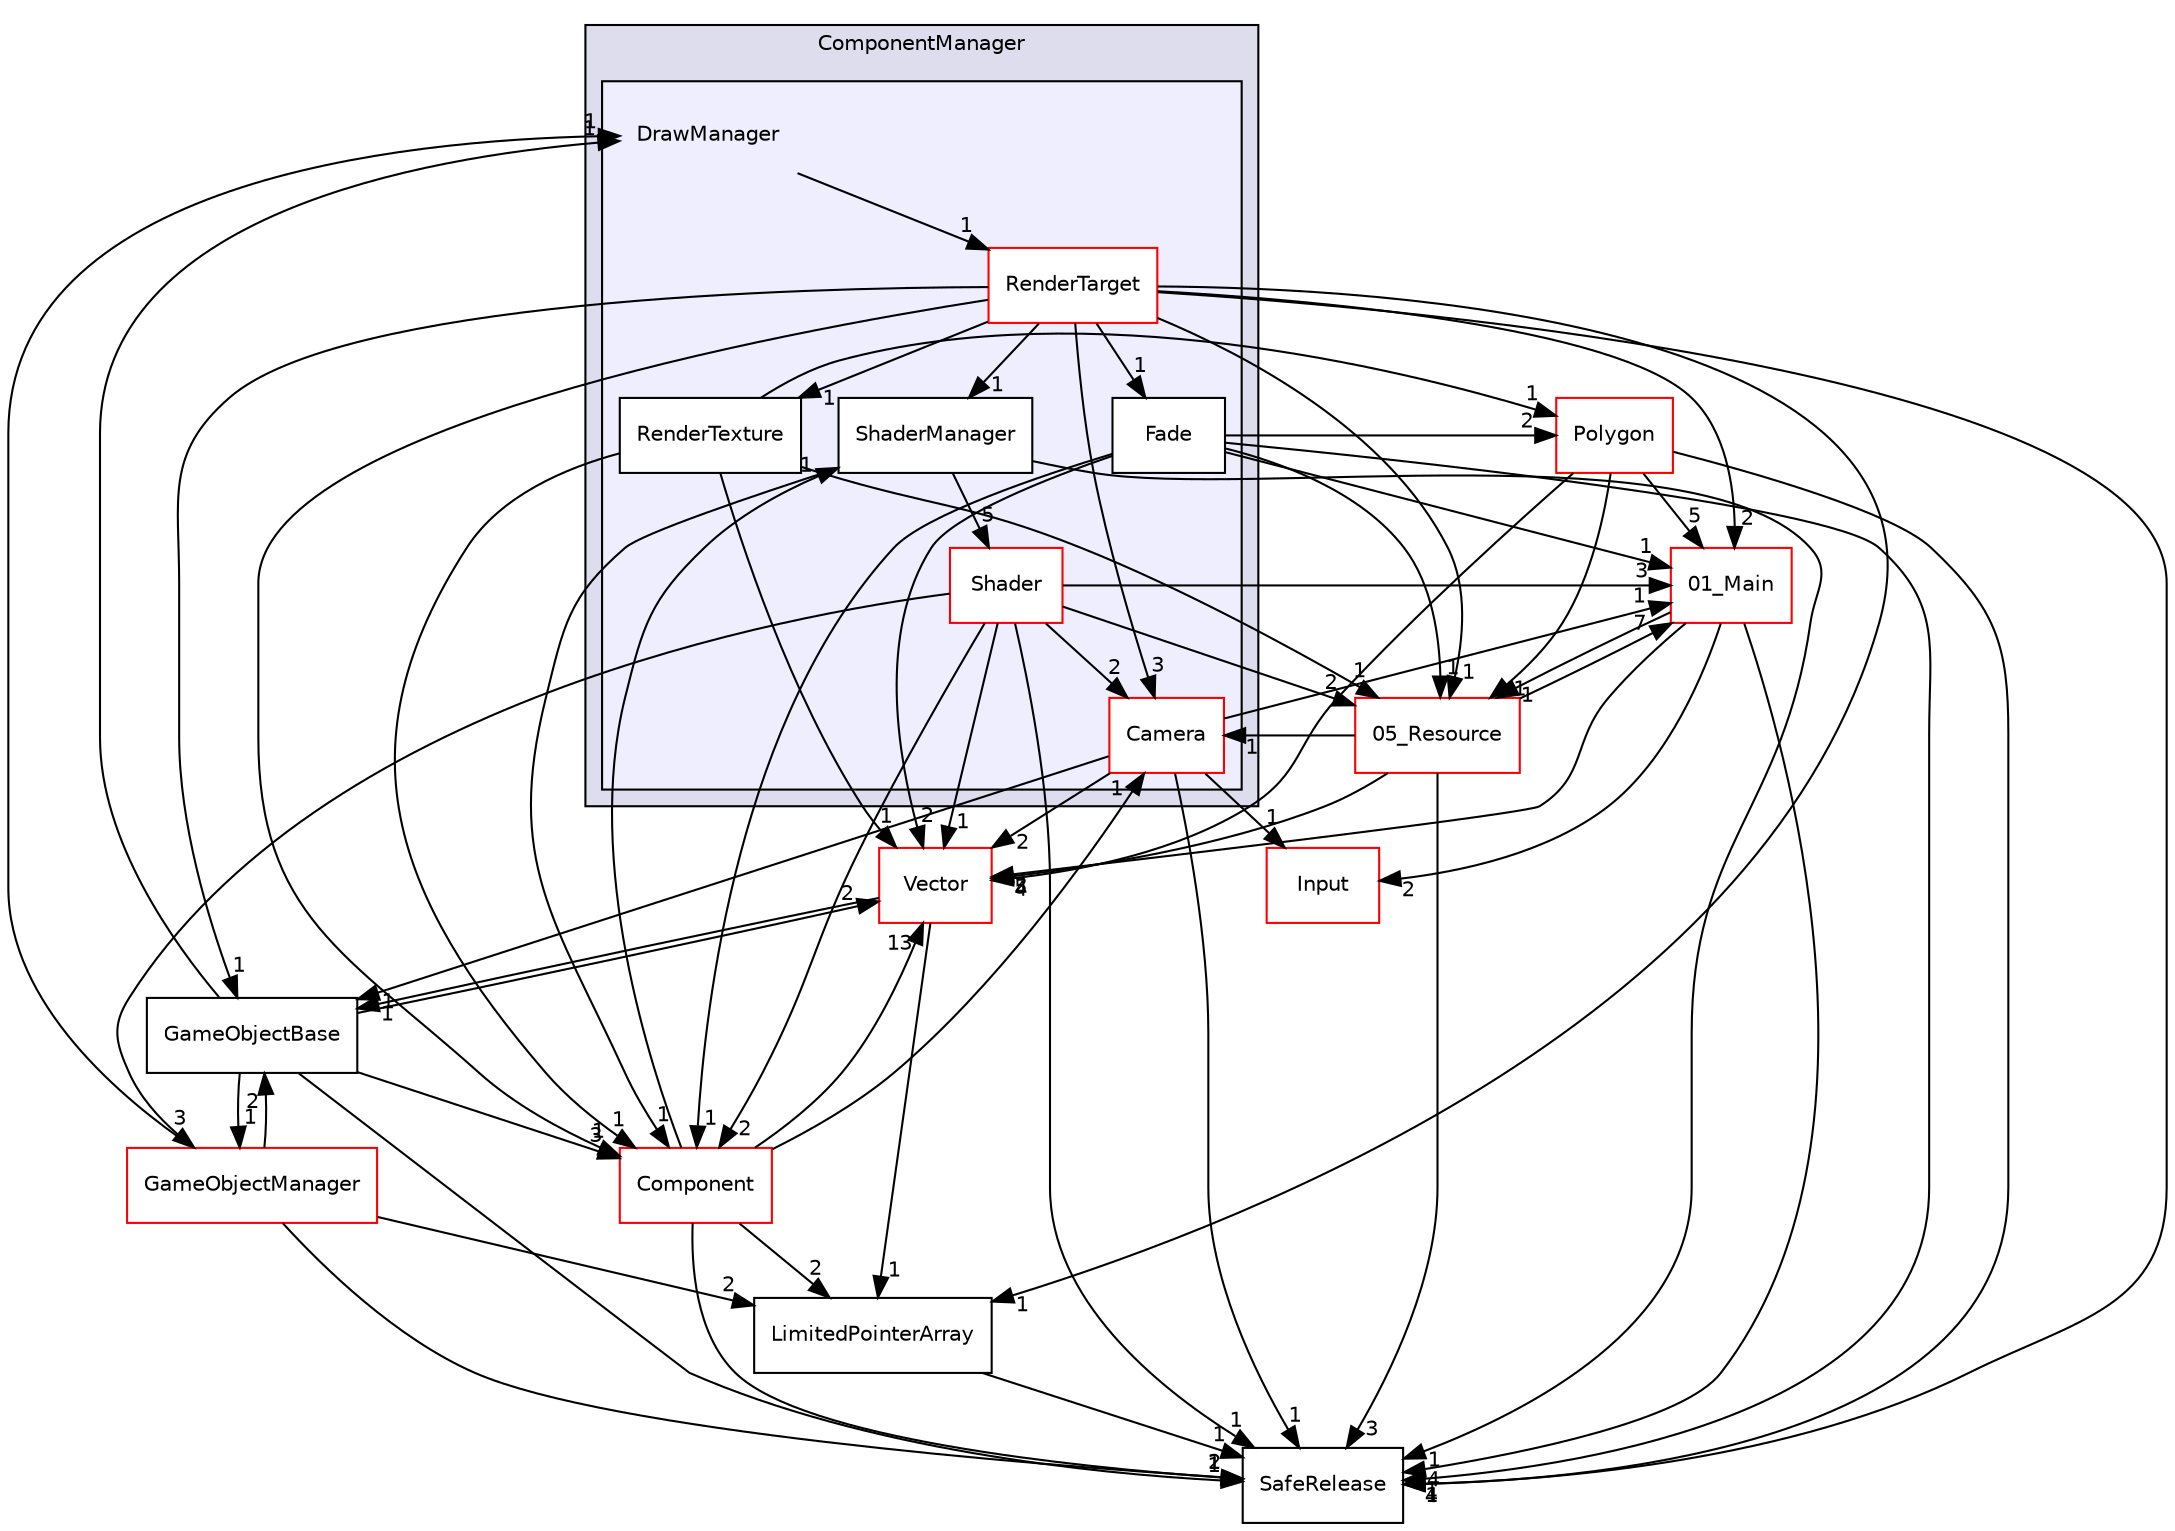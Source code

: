 digraph "C:/HAL/PG関係/03_作成プログラム/03_HAL授業/就職作品/Project/source/04_Tool/ComponentManager/DrawManager" {
  compound=true
  node [ fontsize="10", fontname="Helvetica"];
  edge [ labelfontsize="10", labelfontname="Helvetica"];
  subgraph clusterdir_976dc2bd85357175aa42d597a4624b41 {
    graph [ bgcolor="#ddddee", pencolor="black", label="ComponentManager" fontname="Helvetica", fontsize="10", URL="dir_976dc2bd85357175aa42d597a4624b41.html"]
  subgraph clusterdir_8e678a1fe8c743c8351c848d99f2168d {
    graph [ bgcolor="#eeeeff", pencolor="black", label="" URL="dir_8e678a1fe8c743c8351c848d99f2168d.html"];
    dir_8e678a1fe8c743c8351c848d99f2168d [shape=plaintext label="DrawManager"];
    dir_ad554173507a3b7232f716ccd8a5e193 [shape=box label="Camera" color="red" fillcolor="white" style="filled" URL="dir_ad554173507a3b7232f716ccd8a5e193.html"];
    dir_f1ac416c3fbbb25a8d686271ee61beaf [shape=box label="Fade" color="black" fillcolor="white" style="filled" URL="dir_f1ac416c3fbbb25a8d686271ee61beaf.html"];
    dir_8f1cdd4b3f1d2023b82ed32763610c8a [shape=box label="RenderTarget" color="red" fillcolor="white" style="filled" URL="dir_8f1cdd4b3f1d2023b82ed32763610c8a.html"];
    dir_6aa5dbea7db10bb20bd62536cc707821 [shape=box label="RenderTexture" color="black" fillcolor="white" style="filled" URL="dir_6aa5dbea7db10bb20bd62536cc707821.html"];
    dir_e3df25693722edcb86fe80a2230154c3 [shape=box label="Shader" color="red" fillcolor="white" style="filled" URL="dir_e3df25693722edcb86fe80a2230154c3.html"];
    dir_bf50d02dac483dc23a5db843f4bb2474 [shape=box label="ShaderManager" color="black" fillcolor="white" style="filled" URL="dir_bf50d02dac483dc23a5db843f4bb2474.html"];
  }
  }
  dir_a1f88a59cade3efafd5e98f81c332665 [shape=box label="Input" fillcolor="white" style="filled" color="red" URL="dir_a1f88a59cade3efafd5e98f81c332665.html"];
  dir_0bdd085e94670486122436b1728d6cb5 [shape=box label="SafeRelease" URL="dir_0bdd085e94670486122436b1728d6cb5.html"];
  dir_5bd2ec70fcc9e1658554bd6ee53be39a [shape=box label="LimitedPointerArray" URL="dir_5bd2ec70fcc9e1658554bd6ee53be39a.html"];
  dir_6e58c436369e4a795ef16d3c489c4702 [shape=box label="05_Resource" fillcolor="white" style="filled" color="red" URL="dir_6e58c436369e4a795ef16d3c489c4702.html"];
  dir_b2ee2f4b37d8460d9f5246ffd8c74e11 [shape=box label="01_Main" fillcolor="white" style="filled" color="red" URL="dir_b2ee2f4b37d8460d9f5246ffd8c74e11.html"];
  dir_8b4c9f422ddaad2e4cc1fcd7bddd2678 [shape=box label="Polygon" fillcolor="white" style="filled" color="red" URL="dir_8b4c9f422ddaad2e4cc1fcd7bddd2678.html"];
  dir_42ede0e43233c6370d68c50ab36ec2c7 [shape=box label="GameObjectBase" URL="dir_42ede0e43233c6370d68c50ab36ec2c7.html"];
  dir_47e9fe4c8c03270baae14bbc27b686bd [shape=box label="GameObjectManager" fillcolor="white" style="filled" color="red" URL="dir_47e9fe4c8c03270baae14bbc27b686bd.html"];
  dir_9bdf09a476fe7fa6e3a0e14af6a4b1af [shape=box label="Component" fillcolor="white" style="filled" color="red" URL="dir_9bdf09a476fe7fa6e3a0e14af6a4b1af.html"];
  dir_e5c1ae2f1092e95ef2033dbd3d9e326c [shape=box label="Vector" fillcolor="white" style="filled" color="red" URL="dir_e5c1ae2f1092e95ef2033dbd3d9e326c.html"];
  dir_ad554173507a3b7232f716ccd8a5e193->dir_a1f88a59cade3efafd5e98f81c332665 [headlabel="1", labeldistance=1.5 headhref="dir_000112_000133.html"];
  dir_ad554173507a3b7232f716ccd8a5e193->dir_0bdd085e94670486122436b1728d6cb5 [headlabel="1", labeldistance=1.5 headhref="dir_000112_000148.html"];
  dir_ad554173507a3b7232f716ccd8a5e193->dir_b2ee2f4b37d8460d9f5246ffd8c74e11 [headlabel="1", labeldistance=1.5 headhref="dir_000112_000001.html"];
  dir_ad554173507a3b7232f716ccd8a5e193->dir_42ede0e43233c6370d68c50ab36ec2c7 [headlabel="1", labeldistance=1.5 headhref="dir_000112_000130.html"];
  dir_ad554173507a3b7232f716ccd8a5e193->dir_e5c1ae2f1092e95ef2033dbd3d9e326c [headlabel="2", labeldistance=1.5 headhref="dir_000112_000149.html"];
  dir_5bd2ec70fcc9e1658554bd6ee53be39a->dir_0bdd085e94670486122436b1728d6cb5 [headlabel="1", labeldistance=1.5 headhref="dir_000136_000148.html"];
  dir_6e58c436369e4a795ef16d3c489c4702->dir_ad554173507a3b7232f716ccd8a5e193 [headlabel="1", labeldistance=1.5 headhref="dir_000158_000112.html"];
  dir_6e58c436369e4a795ef16d3c489c4702->dir_0bdd085e94670486122436b1728d6cb5 [headlabel="3", labeldistance=1.5 headhref="dir_000158_000148.html"];
  dir_6e58c436369e4a795ef16d3c489c4702->dir_b2ee2f4b37d8460d9f5246ffd8c74e11 [headlabel="7", labeldistance=1.5 headhref="dir_000158_000001.html"];
  dir_6e58c436369e4a795ef16d3c489c4702->dir_e5c1ae2f1092e95ef2033dbd3d9e326c [headlabel="5", labeldistance=1.5 headhref="dir_000158_000149.html"];
  dir_b2ee2f4b37d8460d9f5246ffd8c74e11->dir_a1f88a59cade3efafd5e98f81c332665 [headlabel="2", labeldistance=1.5 headhref="dir_000001_000133.html"];
  dir_b2ee2f4b37d8460d9f5246ffd8c74e11->dir_0bdd085e94670486122436b1728d6cb5 [headlabel="4", labeldistance=1.5 headhref="dir_000001_000148.html"];
  dir_b2ee2f4b37d8460d9f5246ffd8c74e11->dir_6e58c436369e4a795ef16d3c489c4702 [headlabel="1", labeldistance=1.5 headhref="dir_000001_000158.html"];
  dir_b2ee2f4b37d8460d9f5246ffd8c74e11->dir_e5c1ae2f1092e95ef2033dbd3d9e326c [headlabel="2", labeldistance=1.5 headhref="dir_000001_000149.html"];
  dir_6aa5dbea7db10bb20bd62536cc707821->dir_6e58c436369e4a795ef16d3c489c4702 [headlabel="1", labeldistance=1.5 headhref="dir_000118_000158.html"];
  dir_6aa5dbea7db10bb20bd62536cc707821->dir_8b4c9f422ddaad2e4cc1fcd7bddd2678 [headlabel="1", labeldistance=1.5 headhref="dir_000118_000142.html"];
  dir_6aa5dbea7db10bb20bd62536cc707821->dir_9bdf09a476fe7fa6e3a0e14af6a4b1af [headlabel="1", labeldistance=1.5 headhref="dir_000118_000081.html"];
  dir_6aa5dbea7db10bb20bd62536cc707821->dir_e5c1ae2f1092e95ef2033dbd3d9e326c [headlabel="1", labeldistance=1.5 headhref="dir_000118_000149.html"];
  dir_f1ac416c3fbbb25a8d686271ee61beaf->dir_0bdd085e94670486122436b1728d6cb5 [headlabel="1", labeldistance=1.5 headhref="dir_000115_000148.html"];
  dir_f1ac416c3fbbb25a8d686271ee61beaf->dir_6e58c436369e4a795ef16d3c489c4702 [headlabel="1", labeldistance=1.5 headhref="dir_000115_000158.html"];
  dir_f1ac416c3fbbb25a8d686271ee61beaf->dir_b2ee2f4b37d8460d9f5246ffd8c74e11 [headlabel="1", labeldistance=1.5 headhref="dir_000115_000001.html"];
  dir_f1ac416c3fbbb25a8d686271ee61beaf->dir_8b4c9f422ddaad2e4cc1fcd7bddd2678 [headlabel="2", labeldistance=1.5 headhref="dir_000115_000142.html"];
  dir_f1ac416c3fbbb25a8d686271ee61beaf->dir_9bdf09a476fe7fa6e3a0e14af6a4b1af [headlabel="1", labeldistance=1.5 headhref="dir_000115_000081.html"];
  dir_f1ac416c3fbbb25a8d686271ee61beaf->dir_e5c1ae2f1092e95ef2033dbd3d9e326c [headlabel="2", labeldistance=1.5 headhref="dir_000115_000149.html"];
  dir_8f1cdd4b3f1d2023b82ed32763610c8a->dir_ad554173507a3b7232f716ccd8a5e193 [headlabel="3", labeldistance=1.5 headhref="dir_000116_000112.html"];
  dir_8f1cdd4b3f1d2023b82ed32763610c8a->dir_0bdd085e94670486122436b1728d6cb5 [headlabel="1", labeldistance=1.5 headhref="dir_000116_000148.html"];
  dir_8f1cdd4b3f1d2023b82ed32763610c8a->dir_5bd2ec70fcc9e1658554bd6ee53be39a [headlabel="1", labeldistance=1.5 headhref="dir_000116_000136.html"];
  dir_8f1cdd4b3f1d2023b82ed32763610c8a->dir_6e58c436369e4a795ef16d3c489c4702 [headlabel="1", labeldistance=1.5 headhref="dir_000116_000158.html"];
  dir_8f1cdd4b3f1d2023b82ed32763610c8a->dir_b2ee2f4b37d8460d9f5246ffd8c74e11 [headlabel="2", labeldistance=1.5 headhref="dir_000116_000001.html"];
  dir_8f1cdd4b3f1d2023b82ed32763610c8a->dir_6aa5dbea7db10bb20bd62536cc707821 [headlabel="1", labeldistance=1.5 headhref="dir_000116_000118.html"];
  dir_8f1cdd4b3f1d2023b82ed32763610c8a->dir_f1ac416c3fbbb25a8d686271ee61beaf [headlabel="1", labeldistance=1.5 headhref="dir_000116_000115.html"];
  dir_8f1cdd4b3f1d2023b82ed32763610c8a->dir_bf50d02dac483dc23a5db843f4bb2474 [headlabel="1", labeldistance=1.5 headhref="dir_000116_000127.html"];
  dir_8f1cdd4b3f1d2023b82ed32763610c8a->dir_42ede0e43233c6370d68c50ab36ec2c7 [headlabel="1", labeldistance=1.5 headhref="dir_000116_000130.html"];
  dir_8f1cdd4b3f1d2023b82ed32763610c8a->dir_9bdf09a476fe7fa6e3a0e14af6a4b1af [headlabel="1", labeldistance=1.5 headhref="dir_000116_000081.html"];
  dir_e3df25693722edcb86fe80a2230154c3->dir_ad554173507a3b7232f716ccd8a5e193 [headlabel="2", labeldistance=1.5 headhref="dir_000119_000112.html"];
  dir_e3df25693722edcb86fe80a2230154c3->dir_0bdd085e94670486122436b1728d6cb5 [headlabel="1", labeldistance=1.5 headhref="dir_000119_000148.html"];
  dir_e3df25693722edcb86fe80a2230154c3->dir_6e58c436369e4a795ef16d3c489c4702 [headlabel="2", labeldistance=1.5 headhref="dir_000119_000158.html"];
  dir_e3df25693722edcb86fe80a2230154c3->dir_b2ee2f4b37d8460d9f5246ffd8c74e11 [headlabel="3", labeldistance=1.5 headhref="dir_000119_000001.html"];
  dir_e3df25693722edcb86fe80a2230154c3->dir_47e9fe4c8c03270baae14bbc27b686bd [headlabel="3", labeldistance=1.5 headhref="dir_000119_000131.html"];
  dir_e3df25693722edcb86fe80a2230154c3->dir_9bdf09a476fe7fa6e3a0e14af6a4b1af [headlabel="2", labeldistance=1.5 headhref="dir_000119_000081.html"];
  dir_e3df25693722edcb86fe80a2230154c3->dir_e5c1ae2f1092e95ef2033dbd3d9e326c [headlabel="1", labeldistance=1.5 headhref="dir_000119_000149.html"];
  dir_8b4c9f422ddaad2e4cc1fcd7bddd2678->dir_0bdd085e94670486122436b1728d6cb5 [headlabel="4", labeldistance=1.5 headhref="dir_000142_000148.html"];
  dir_8b4c9f422ddaad2e4cc1fcd7bddd2678->dir_6e58c436369e4a795ef16d3c489c4702 [headlabel="1", labeldistance=1.5 headhref="dir_000142_000158.html"];
  dir_8b4c9f422ddaad2e4cc1fcd7bddd2678->dir_b2ee2f4b37d8460d9f5246ffd8c74e11 [headlabel="5", labeldistance=1.5 headhref="dir_000142_000001.html"];
  dir_8b4c9f422ddaad2e4cc1fcd7bddd2678->dir_e5c1ae2f1092e95ef2033dbd3d9e326c [headlabel="4", labeldistance=1.5 headhref="dir_000142_000149.html"];
  dir_bf50d02dac483dc23a5db843f4bb2474->dir_0bdd085e94670486122436b1728d6cb5 [headlabel="1", labeldistance=1.5 headhref="dir_000127_000148.html"];
  dir_bf50d02dac483dc23a5db843f4bb2474->dir_e3df25693722edcb86fe80a2230154c3 [headlabel="5", labeldistance=1.5 headhref="dir_000127_000119.html"];
  dir_bf50d02dac483dc23a5db843f4bb2474->dir_9bdf09a476fe7fa6e3a0e14af6a4b1af [headlabel="1", labeldistance=1.5 headhref="dir_000127_000081.html"];
  dir_42ede0e43233c6370d68c50ab36ec2c7->dir_0bdd085e94670486122436b1728d6cb5 [headlabel="1", labeldistance=1.5 headhref="dir_000130_000148.html"];
  dir_42ede0e43233c6370d68c50ab36ec2c7->dir_8e678a1fe8c743c8351c848d99f2168d [headlabel="1", labeldistance=1.5 headhref="dir_000130_000111.html"];
  dir_42ede0e43233c6370d68c50ab36ec2c7->dir_47e9fe4c8c03270baae14bbc27b686bd [headlabel="1", labeldistance=1.5 headhref="dir_000130_000131.html"];
  dir_42ede0e43233c6370d68c50ab36ec2c7->dir_9bdf09a476fe7fa6e3a0e14af6a4b1af [headlabel="3", labeldistance=1.5 headhref="dir_000130_000081.html"];
  dir_42ede0e43233c6370d68c50ab36ec2c7->dir_e5c1ae2f1092e95ef2033dbd3d9e326c [headlabel="2", labeldistance=1.5 headhref="dir_000130_000149.html"];
  dir_47e9fe4c8c03270baae14bbc27b686bd->dir_0bdd085e94670486122436b1728d6cb5 [headlabel="2", labeldistance=1.5 headhref="dir_000131_000148.html"];
  dir_47e9fe4c8c03270baae14bbc27b686bd->dir_5bd2ec70fcc9e1658554bd6ee53be39a [headlabel="2", labeldistance=1.5 headhref="dir_000131_000136.html"];
  dir_47e9fe4c8c03270baae14bbc27b686bd->dir_42ede0e43233c6370d68c50ab36ec2c7 [headlabel="2", labeldistance=1.5 headhref="dir_000131_000130.html"];
  dir_47e9fe4c8c03270baae14bbc27b686bd->dir_8e678a1fe8c743c8351c848d99f2168d [headlabel="1", labeldistance=1.5 headhref="dir_000131_000111.html"];
  dir_8e678a1fe8c743c8351c848d99f2168d->dir_8f1cdd4b3f1d2023b82ed32763610c8a [headlabel="1", labeldistance=1.5 headhref="dir_000111_000116.html"];
  dir_9bdf09a476fe7fa6e3a0e14af6a4b1af->dir_ad554173507a3b7232f716ccd8a5e193 [headlabel="1", labeldistance=1.5 headhref="dir_000081_000112.html"];
  dir_9bdf09a476fe7fa6e3a0e14af6a4b1af->dir_0bdd085e94670486122436b1728d6cb5 [headlabel="1", labeldistance=1.5 headhref="dir_000081_000148.html"];
  dir_9bdf09a476fe7fa6e3a0e14af6a4b1af->dir_5bd2ec70fcc9e1658554bd6ee53be39a [headlabel="2", labeldistance=1.5 headhref="dir_000081_000136.html"];
  dir_9bdf09a476fe7fa6e3a0e14af6a4b1af->dir_bf50d02dac483dc23a5db843f4bb2474 [headlabel="1", labeldistance=1.5 headhref="dir_000081_000127.html"];
  dir_9bdf09a476fe7fa6e3a0e14af6a4b1af->dir_e5c1ae2f1092e95ef2033dbd3d9e326c [headlabel="13", labeldistance=1.5 headhref="dir_000081_000149.html"];
  dir_e5c1ae2f1092e95ef2033dbd3d9e326c->dir_5bd2ec70fcc9e1658554bd6ee53be39a [headlabel="1", labeldistance=1.5 headhref="dir_000149_000136.html"];
  dir_e5c1ae2f1092e95ef2033dbd3d9e326c->dir_42ede0e43233c6370d68c50ab36ec2c7 [headlabel="1", labeldistance=1.5 headhref="dir_000149_000130.html"];
}
